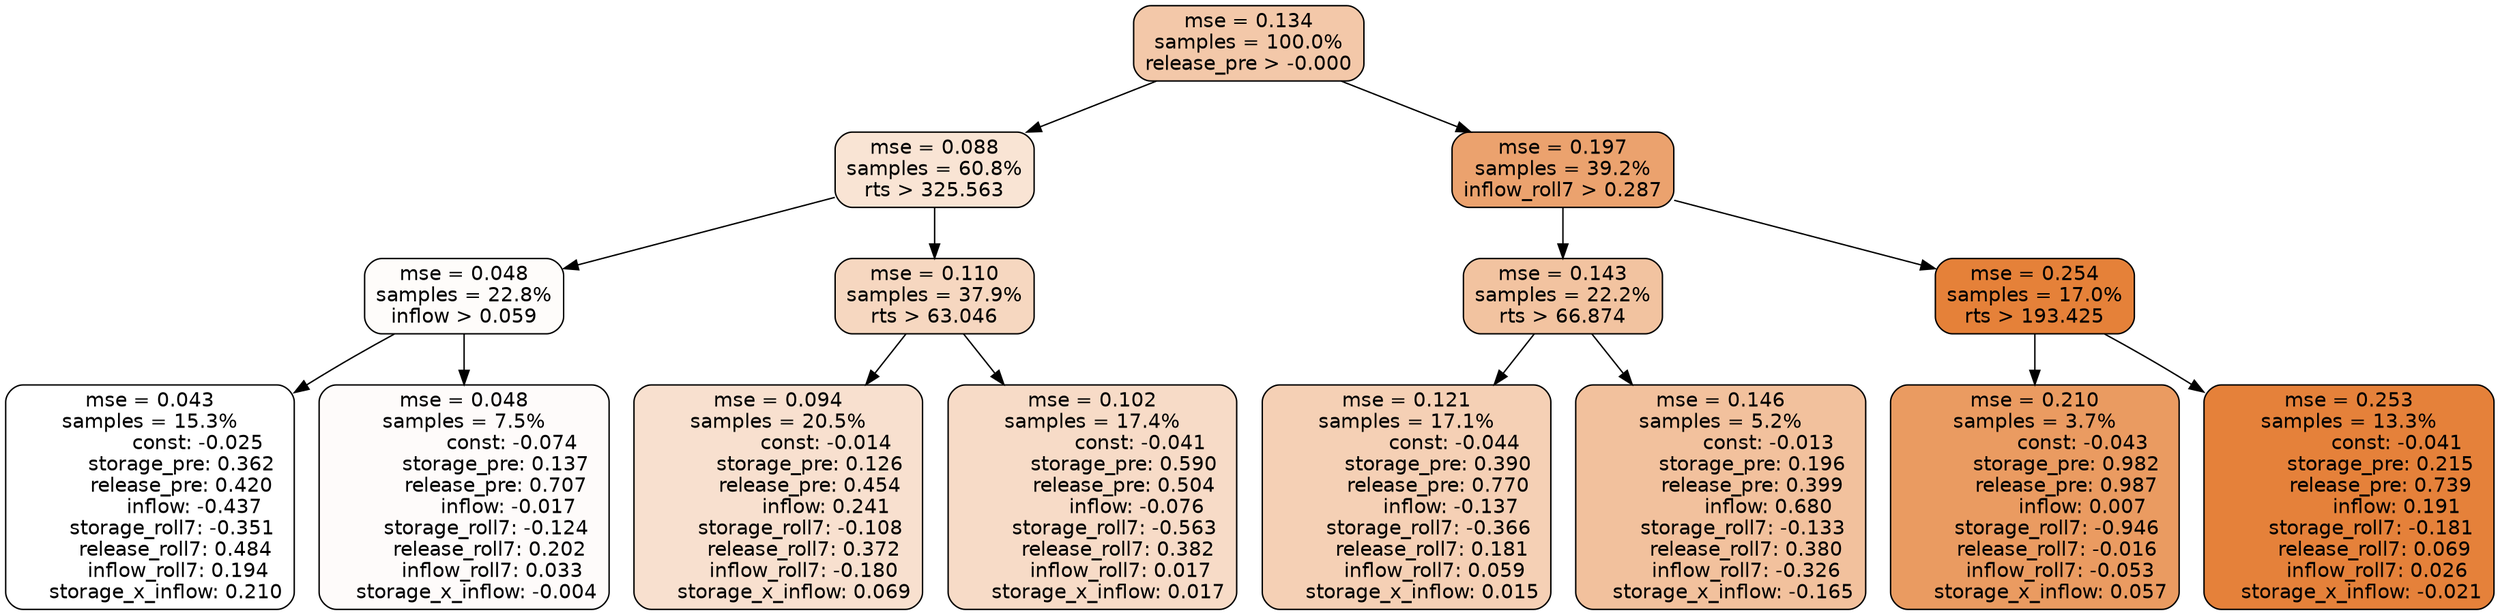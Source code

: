 digraph tree {
node [shape=rectangle, style="filled, rounded", color="black", fontname=helvetica] ;
edge [fontname=helvetica] ;
	"0" [label="mse = 0.134
samples = 100.0%
release_pre > -0.000", fillcolor="#f3c8a9"]
	"1" [label="mse = 0.088
samples = 60.8%
rts > 325.563", fillcolor="#f9e4d4"]
	"8" [label="mse = 0.197
samples = 39.2%
inflow_roll7 > 0.287", fillcolor="#eba26e"]
	"5" [label="mse = 0.048
samples = 22.8%
inflow > 0.059", fillcolor="#fefcfa"]
	"2" [label="mse = 0.110
samples = 37.9%
rts > 63.046", fillcolor="#f6d7c0"]
	"9" [label="mse = 0.143
samples = 22.2%
rts > 66.874", fillcolor="#f2c3a0"]
	"12" [label="mse = 0.254
samples = 17.0%
rts > 193.425", fillcolor="#e58139"]
	"6" [label="mse = 0.043
samples = 15.3%
               const: -0.025
          storage_pre: 0.362
          release_pre: 0.420
              inflow: -0.437
       storage_roll7: -0.351
        release_roll7: 0.484
         inflow_roll7: 0.194
     storage_x_inflow: 0.210", fillcolor="#ffffff"]
	"7" [label="mse = 0.048
samples = 7.5%
               const: -0.074
          storage_pre: 0.137
          release_pre: 0.707
              inflow: -0.017
       storage_roll7: -0.124
        release_roll7: 0.202
         inflow_roll7: 0.033
    storage_x_inflow: -0.004", fillcolor="#fefbfa"]
	"3" [label="mse = 0.094
samples = 20.5%
               const: -0.014
          storage_pre: 0.126
          release_pre: 0.454
               inflow: 0.241
       storage_roll7: -0.108
        release_roll7: 0.372
        inflow_roll7: -0.180
     storage_x_inflow: 0.069", fillcolor="#f8e0cf"]
	"4" [label="mse = 0.102
samples = 17.4%
               const: -0.041
          storage_pre: 0.590
          release_pre: 0.504
              inflow: -0.076
       storage_roll7: -0.563
        release_roll7: 0.382
         inflow_roll7: 0.017
     storage_x_inflow: 0.017", fillcolor="#f7dbc7"]
	"11" [label="mse = 0.121
samples = 17.1%
               const: -0.044
          storage_pre: 0.390
          release_pre: 0.770
              inflow: -0.137
       storage_roll7: -0.366
        release_roll7: 0.181
         inflow_roll7: 0.059
     storage_x_inflow: 0.015", fillcolor="#f5d0b5"]
	"10" [label="mse = 0.146
samples = 5.2%
               const: -0.013
          storage_pre: 0.196
          release_pre: 0.399
               inflow: 0.680
       storage_roll7: -0.133
        release_roll7: 0.380
        inflow_roll7: -0.326
    storage_x_inflow: -0.165", fillcolor="#f2c19d"]
	"14" [label="mse = 0.210
samples = 3.7%
               const: -0.043
          storage_pre: 0.982
          release_pre: 0.987
               inflow: 0.007
       storage_roll7: -0.946
       release_roll7: -0.016
        inflow_roll7: -0.053
     storage_x_inflow: 0.057", fillcolor="#ea9b61"]
	"13" [label="mse = 0.253
samples = 13.3%
               const: -0.041
          storage_pre: 0.215
          release_pre: 0.739
               inflow: 0.191
       storage_roll7: -0.181
        release_roll7: 0.069
         inflow_roll7: 0.026
    storage_x_inflow: -0.021", fillcolor="#e5813a"]

	"0" -> "1"
	"0" -> "8"
	"1" -> "2"
	"1" -> "5"
	"8" -> "9"
	"8" -> "12"
	"5" -> "6"
	"5" -> "7"
	"2" -> "3"
	"2" -> "4"
	"9" -> "10"
	"9" -> "11"
	"12" -> "13"
	"12" -> "14"
}